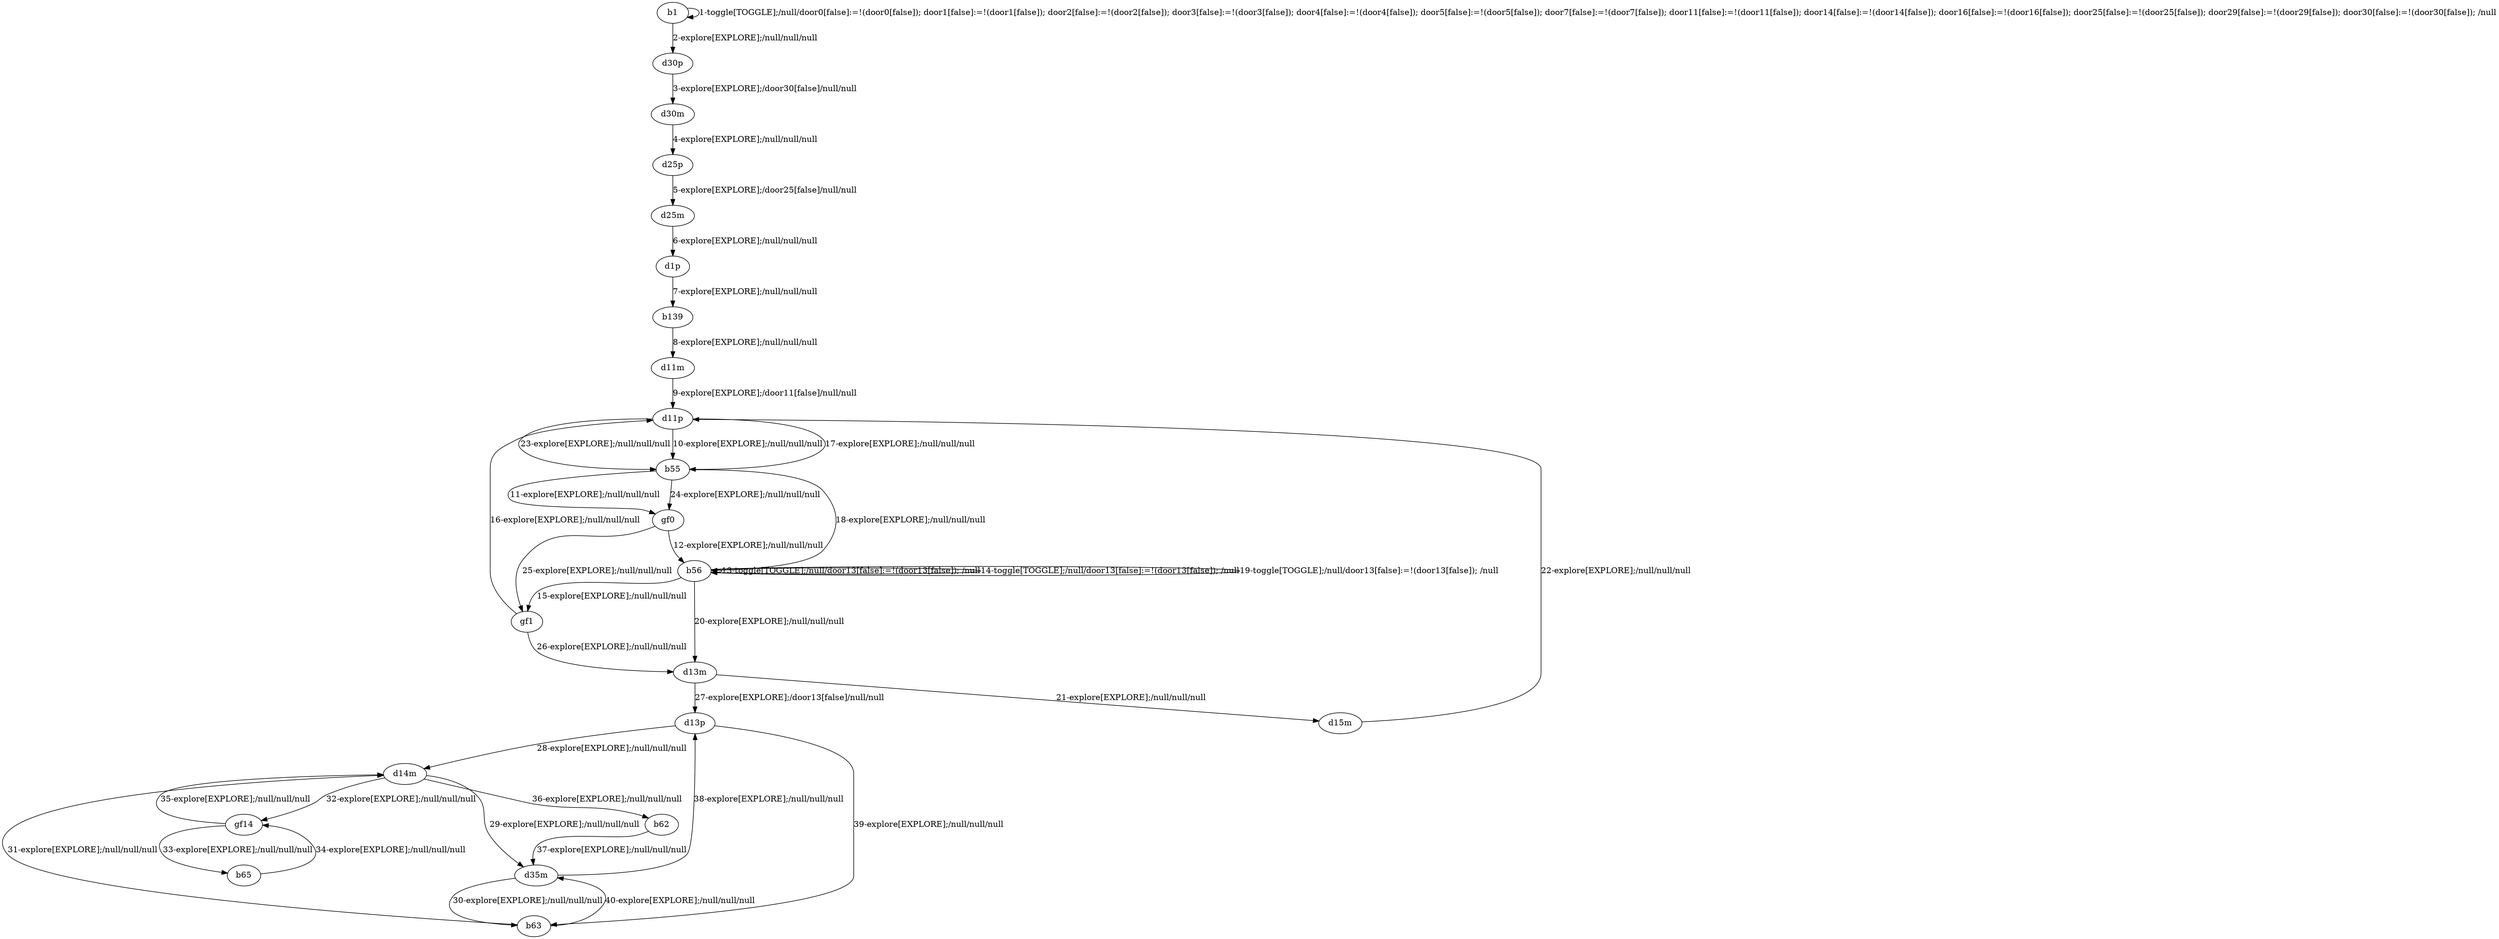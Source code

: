 # Total number of goals covered by this test: 3
# b63 --> d14m
# gf14 --> b65
# b65 --> gf14

digraph g {
"b1" -> "b1" [label = "1-toggle[TOGGLE];/null/door0[false]:=!(door0[false]); door1[false]:=!(door1[false]); door2[false]:=!(door2[false]); door3[false]:=!(door3[false]); door4[false]:=!(door4[false]); door5[false]:=!(door5[false]); door7[false]:=!(door7[false]); door11[false]:=!(door11[false]); door14[false]:=!(door14[false]); door16[false]:=!(door16[false]); door25[false]:=!(door25[false]); door29[false]:=!(door29[false]); door30[false]:=!(door30[false]); /null"];
"b1" -> "d30p" [label = "2-explore[EXPLORE];/null/null/null"];
"d30p" -> "d30m" [label = "3-explore[EXPLORE];/door30[false]/null/null"];
"d30m" -> "d25p" [label = "4-explore[EXPLORE];/null/null/null"];
"d25p" -> "d25m" [label = "5-explore[EXPLORE];/door25[false]/null/null"];
"d25m" -> "d1p" [label = "6-explore[EXPLORE];/null/null/null"];
"d1p" -> "b139" [label = "7-explore[EXPLORE];/null/null/null"];
"b139" -> "d11m" [label = "8-explore[EXPLORE];/null/null/null"];
"d11m" -> "d11p" [label = "9-explore[EXPLORE];/door11[false]/null/null"];
"d11p" -> "b55" [label = "10-explore[EXPLORE];/null/null/null"];
"b55" -> "gf0" [label = "11-explore[EXPLORE];/null/null/null"];
"gf0" -> "b56" [label = "12-explore[EXPLORE];/null/null/null"];
"b56" -> "b56" [label = "13-toggle[TOGGLE];/null/door13[false]:=!(door13[false]); /null"];
"b56" -> "b56" [label = "14-toggle[TOGGLE];/null/door13[false]:=!(door13[false]); /null"];
"b56" -> "gf1" [label = "15-explore[EXPLORE];/null/null/null"];
"gf1" -> "d11p" [label = "16-explore[EXPLORE];/null/null/null"];
"d11p" -> "b55" [label = "17-explore[EXPLORE];/null/null/null"];
"b55" -> "b56" [label = "18-explore[EXPLORE];/null/null/null"];
"b56" -> "b56" [label = "19-toggle[TOGGLE];/null/door13[false]:=!(door13[false]); /null"];
"b56" -> "d13m" [label = "20-explore[EXPLORE];/null/null/null"];
"d13m" -> "d15m" [label = "21-explore[EXPLORE];/null/null/null"];
"d15m" -> "d11p" [label = "22-explore[EXPLORE];/null/null/null"];
"d11p" -> "b55" [label = "23-explore[EXPLORE];/null/null/null"];
"b55" -> "gf0" [label = "24-explore[EXPLORE];/null/null/null"];
"gf0" -> "gf1" [label = "25-explore[EXPLORE];/null/null/null"];
"gf1" -> "d13m" [label = "26-explore[EXPLORE];/null/null/null"];
"d13m" -> "d13p" [label = "27-explore[EXPLORE];/door13[false]/null/null"];
"d13p" -> "d14m" [label = "28-explore[EXPLORE];/null/null/null"];
"d14m" -> "d35m" [label = "29-explore[EXPLORE];/null/null/null"];
"d35m" -> "b63" [label = "30-explore[EXPLORE];/null/null/null"];
"b63" -> "d14m" [label = "31-explore[EXPLORE];/null/null/null"];
"d14m" -> "gf14" [label = "32-explore[EXPLORE];/null/null/null"];
"gf14" -> "b65" [label = "33-explore[EXPLORE];/null/null/null"];
"b65" -> "gf14" [label = "34-explore[EXPLORE];/null/null/null"];
"gf14" -> "d14m" [label = "35-explore[EXPLORE];/null/null/null"];
"d14m" -> "b62" [label = "36-explore[EXPLORE];/null/null/null"];
"b62" -> "d35m" [label = "37-explore[EXPLORE];/null/null/null"];
"d35m" -> "d13p" [label = "38-explore[EXPLORE];/null/null/null"];
"d13p" -> "b63" [label = "39-explore[EXPLORE];/null/null/null"];
"b63" -> "d35m" [label = "40-explore[EXPLORE];/null/null/null"];
}